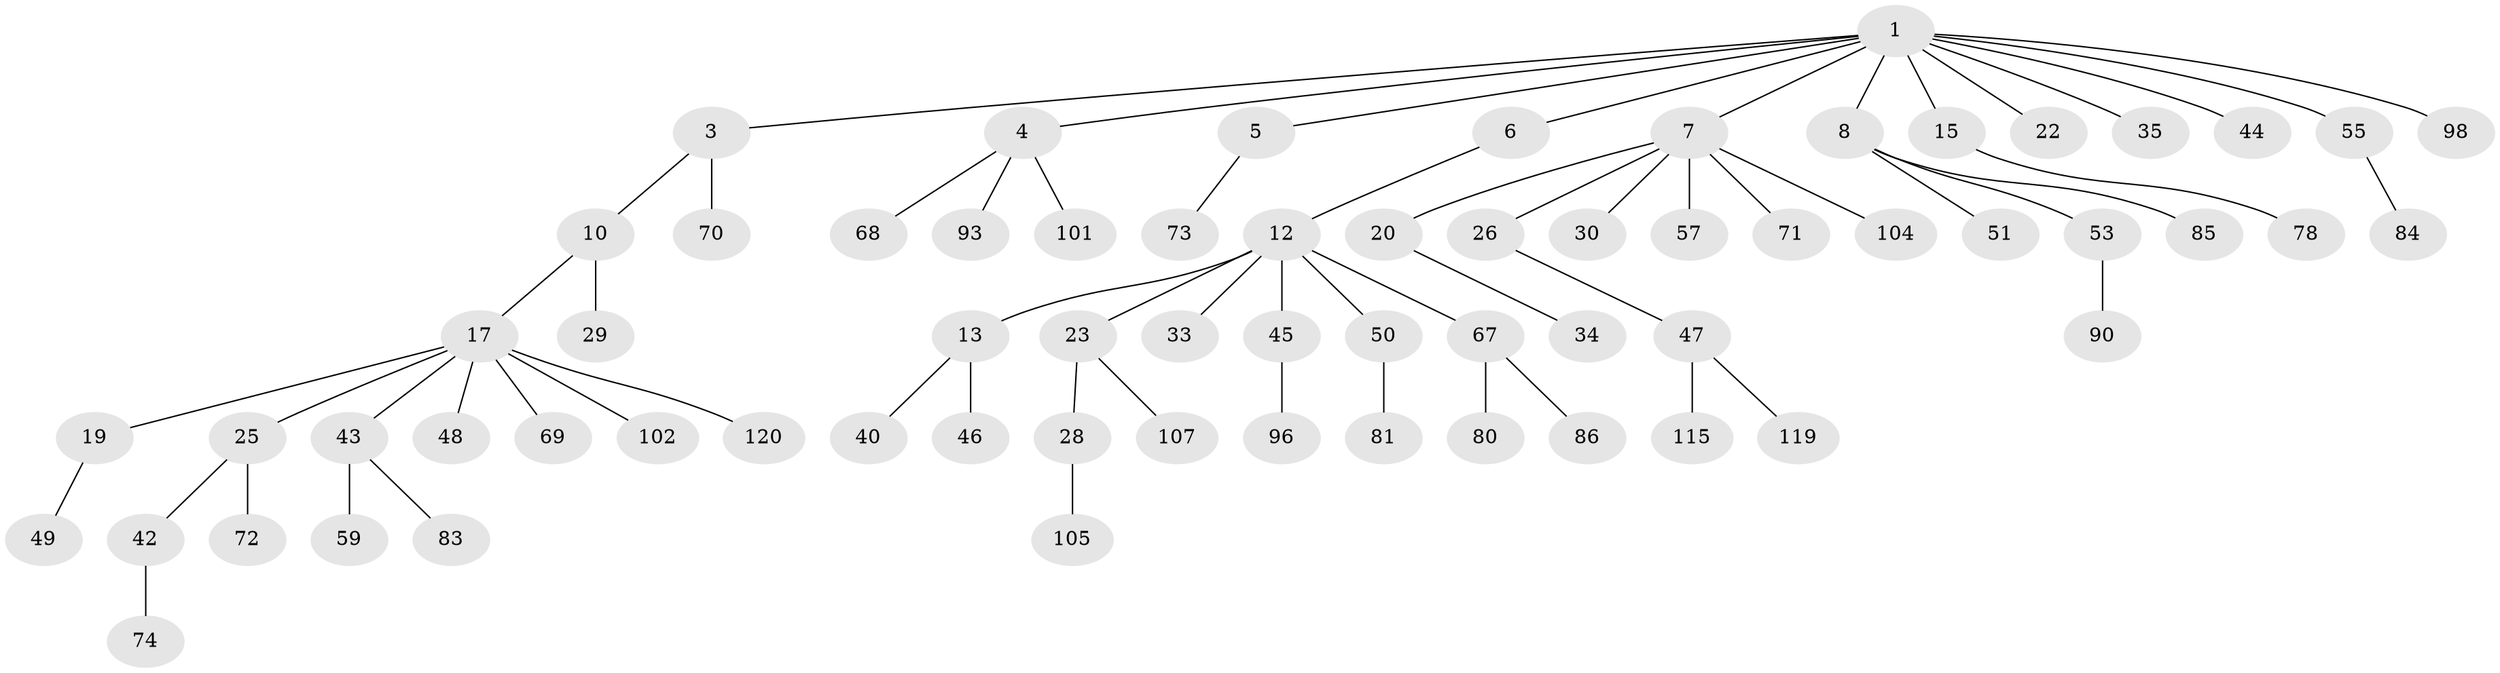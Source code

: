 // original degree distribution, {9: 0.007575757575757576, 5: 0.007575757575757576, 3: 0.13636363636363635, 6: 0.030303030303030304, 2: 0.15151515151515152, 4: 0.10606060606060606, 1: 0.5606060606060606}
// Generated by graph-tools (version 1.1) at 2025/15/03/09/25 04:15:27]
// undirected, 66 vertices, 65 edges
graph export_dot {
graph [start="1"]
  node [color=gray90,style=filled];
  1 [super="+2"];
  3 [super="+39"];
  4 [super="+66+38+130+36+75"];
  5;
  6 [super="+121"];
  7 [super="+9+16"];
  8 [super="+91+11+27"];
  10;
  12 [super="+14+18"];
  13 [super="+116+125+37"];
  15 [super="+52"];
  17 [super="+24+113+41"];
  19 [super="+65"];
  20 [super="+88+63"];
  22;
  23 [super="+54+58"];
  25 [super="+32+95"];
  26 [super="+111"];
  28;
  29;
  30;
  33 [super="+112"];
  34;
  35;
  40;
  42 [super="+56+82"];
  43 [super="+109"];
  44;
  45 [super="+61+108"];
  46;
  47 [super="+79+94"];
  48;
  49;
  50;
  51;
  53 [super="+76+126"];
  55;
  57 [super="+62"];
  59;
  67 [super="+92"];
  68;
  69;
  70 [super="+122+77"];
  71;
  72;
  73;
  74 [super="+99"];
  78;
  80;
  81;
  83;
  84;
  85;
  86;
  90;
  93 [super="+117"];
  96;
  98 [super="+100+131"];
  101;
  102 [super="+110"];
  104 [super="+129"];
  105;
  107;
  115 [super="+123"];
  119;
  120;
  1 -- 4;
  1 -- 6;
  1 -- 7;
  1 -- 15;
  1 -- 35;
  1 -- 44;
  1 -- 55;
  1 -- 98;
  1 -- 3;
  1 -- 5;
  1 -- 22;
  1 -- 8;
  3 -- 10;
  3 -- 70;
  4 -- 93;
  4 -- 101;
  4 -- 68;
  5 -- 73;
  6 -- 12;
  7 -- 57;
  7 -- 20;
  7 -- 71;
  7 -- 104;
  7 -- 26;
  7 -- 30;
  8 -- 53;
  8 -- 51;
  8 -- 85;
  10 -- 17;
  10 -- 29;
  12 -- 13;
  12 -- 33;
  12 -- 23;
  12 -- 50;
  12 -- 67;
  12 -- 45;
  13 -- 40;
  13 -- 46;
  15 -- 78;
  17 -- 19;
  17 -- 43;
  17 -- 48;
  17 -- 69;
  17 -- 102;
  17 -- 120;
  17 -- 25;
  19 -- 49;
  20 -- 34;
  23 -- 28;
  23 -- 107;
  25 -- 42;
  25 -- 72;
  26 -- 47;
  28 -- 105;
  42 -- 74;
  43 -- 59;
  43 -- 83;
  45 -- 96;
  47 -- 115;
  47 -- 119;
  50 -- 81;
  53 -- 90;
  55 -- 84;
  67 -- 80;
  67 -- 86;
}

